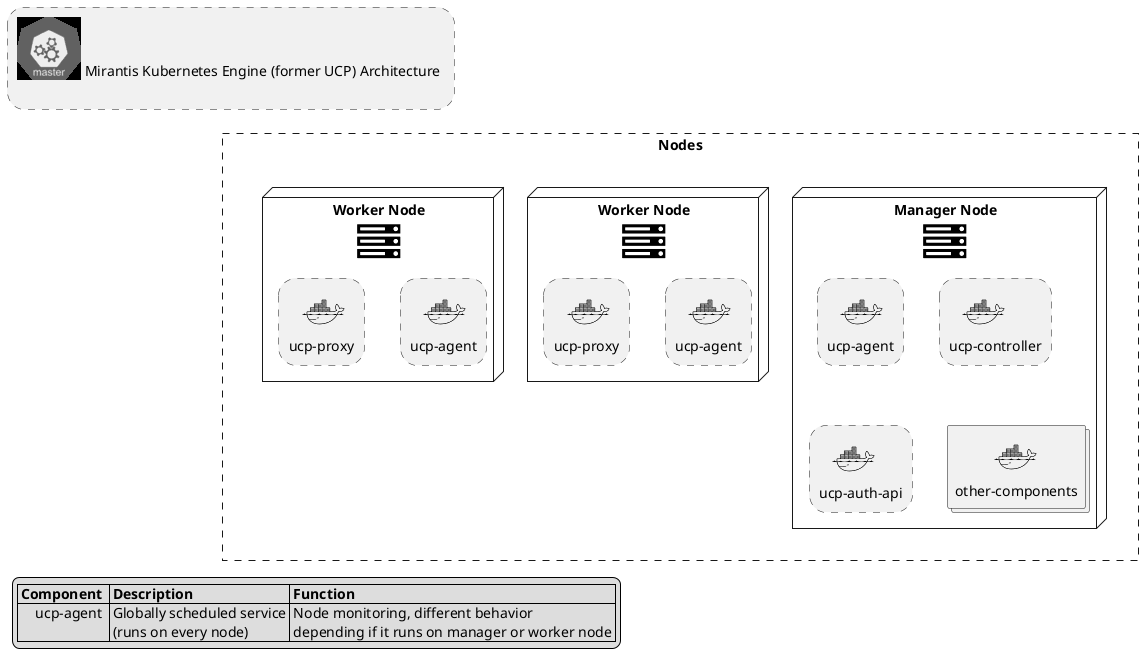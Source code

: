 @startuml MKE-UCP-Architecture
!include <kubernetes/k8s-sprites-labeled-25pct>
!include <tupadr3/devicons/docker>
!include <tupadr3/font-awesome/server>
rectangle "<color:black><$master></color> Mirantis Kubernetes Engine (former UCP) Architecture <color:blue><$k8s></color>\n" as tit

skinparam monochrome true
skinparam style strictuml
skinparam componentShadowing true
skinparam rectangleRoundCorner 35
skinparam rectangleBorderStyle dashed
skinparam linetype ortho

rectangle "Nodes" as nodes {
    node "Manager Node\n<$server>" as master {
        rectangle "   <$docker>\nucp-agent" as u1
        rectangle "   <$docker>\nucp-controller" as cont
        rectangle "   <$docker>\nucp-auth-api" as auth
        collections "          <$docker>\nother-components" as other
    }
    node "Worker Node\n<$server>" as worker1 {
        rectangle "   <$docker>\nucp-agent" as u2
        rectangle "   <$docker>\nucp-proxy" as prox1
    }
    node "Worker Node\n<$server>" as worker2 {
        rectangle "   <$docker>\nucp-agent" as u3
        rectangle "   <$docker>\nucp-proxy" as prox2
    }
}
tit -[hidden]-nodes

legend left
 |= Component |= Description |= Function  |
 |     ucp-agent  | Globally scheduled service \n (runs on every node) | Node monitoring, different behavior \n depending if it runs on manager or worker node |
endlegend

@enduml